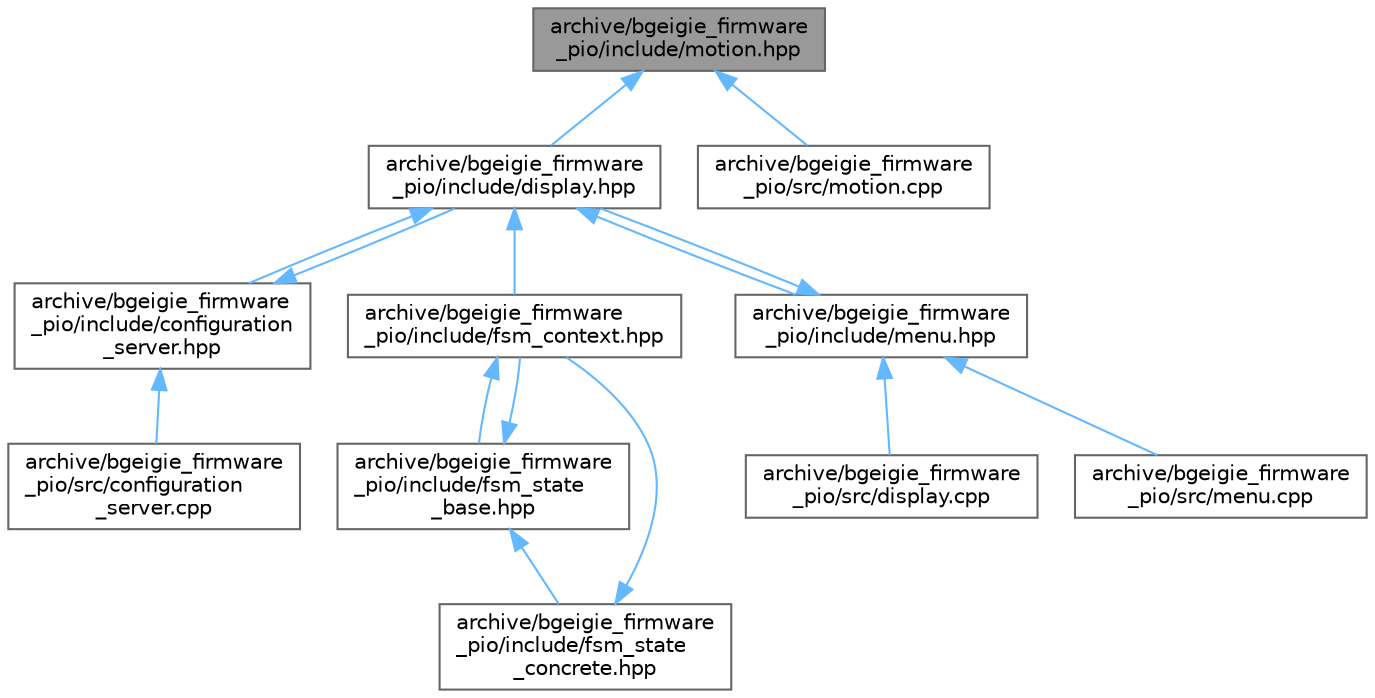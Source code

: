 digraph "archive/bgeigie_firmware_pio/include/motion.hpp"
{
 // LATEX_PDF_SIZE
  bgcolor="transparent";
  edge [fontname=Helvetica,fontsize=10,labelfontname=Helvetica,labelfontsize=10];
  node [fontname=Helvetica,fontsize=10,shape=box,height=0.2,width=0.4];
  Node1 [id="Node000001",label="archive/bgeigie_firmware\l_pio/include/motion.hpp",height=0.2,width=0.4,color="gray40", fillcolor="grey60", style="filled", fontcolor="black",tooltip=" "];
  Node1 -> Node2 [id="edge15_Node000001_Node000002",dir="back",color="steelblue1",style="solid",tooltip=" "];
  Node2 [id="Node000002",label="archive/bgeigie_firmware\l_pio/include/display.hpp",height=0.2,width=0.4,color="grey40", fillcolor="white", style="filled",URL="$include_2display_8hpp.html",tooltip=" "];
  Node2 -> Node3 [id="edge16_Node000002_Node000003",dir="back",color="steelblue1",style="solid",tooltip=" "];
  Node3 [id="Node000003",label="archive/bgeigie_firmware\l_pio/include/configuration\l_server.hpp",height=0.2,width=0.4,color="grey40", fillcolor="white", style="filled",URL="$configuration__server_8hpp.html",tooltip=" "];
  Node3 -> Node2 [id="edge17_Node000003_Node000002",dir="back",color="steelblue1",style="solid",tooltip=" "];
  Node3 -> Node4 [id="edge18_Node000003_Node000004",dir="back",color="steelblue1",style="solid",tooltip=" "];
  Node4 [id="Node000004",label="archive/bgeigie_firmware\l_pio/src/configuration\l_server.cpp",height=0.2,width=0.4,color="grey40", fillcolor="white", style="filled",URL="$archive_2bgeigie__firmware__pio_2src_2configuration__server_8cpp.html",tooltip=" "];
  Node2 -> Node5 [id="edge19_Node000002_Node000005",dir="back",color="steelblue1",style="solid",tooltip=" "];
  Node5 [id="Node000005",label="archive/bgeigie_firmware\l_pio/include/fsm_context.hpp",height=0.2,width=0.4,color="grey40", fillcolor="white", style="filled",URL="$include_2fsm__context_8hpp.html",tooltip=" "];
  Node5 -> Node6 [id="edge20_Node000005_Node000006",dir="back",color="steelblue1",style="solid",tooltip=" "];
  Node6 [id="Node000006",label="archive/bgeigie_firmware\l_pio/include/fsm_state\l_base.hpp",height=0.2,width=0.4,color="grey40", fillcolor="white", style="filled",URL="$include_2fsm__state__base_8hpp.html",tooltip=" "];
  Node6 -> Node5 [id="edge21_Node000006_Node000005",dir="back",color="steelblue1",style="solid",tooltip=" "];
  Node6 -> Node7 [id="edge22_Node000006_Node000007",dir="back",color="steelblue1",style="solid",tooltip=" "];
  Node7 [id="Node000007",label="archive/bgeigie_firmware\l_pio/include/fsm_state\l_concrete.hpp",height=0.2,width=0.4,color="grey40", fillcolor="white", style="filled",URL="$include_2fsm__state__concrete_8hpp.html",tooltip=" "];
  Node7 -> Node5 [id="edge23_Node000007_Node000005",dir="back",color="steelblue1",style="solid",tooltip=" "];
  Node2 -> Node8 [id="edge24_Node000002_Node000008",dir="back",color="steelblue1",style="solid",tooltip=" "];
  Node8 [id="Node000008",label="archive/bgeigie_firmware\l_pio/include/menu.hpp",height=0.2,width=0.4,color="grey40", fillcolor="white", style="filled",URL="$menu_8hpp.html",tooltip=" "];
  Node8 -> Node2 [id="edge25_Node000008_Node000002",dir="back",color="steelblue1",style="solid",tooltip=" "];
  Node8 -> Node9 [id="edge26_Node000008_Node000009",dir="back",color="steelblue1",style="solid",tooltip=" "];
  Node9 [id="Node000009",label="archive/bgeigie_firmware\l_pio/src/display.cpp",height=0.2,width=0.4,color="grey40", fillcolor="white", style="filled",URL="$display_8cpp.html",tooltip=" "];
  Node8 -> Node10 [id="edge27_Node000008_Node000010",dir="back",color="steelblue1",style="solid",tooltip=" "];
  Node10 [id="Node000010",label="archive/bgeigie_firmware\l_pio/src/menu.cpp",height=0.2,width=0.4,color="grey40", fillcolor="white", style="filled",URL="$menu_8cpp.html",tooltip=" "];
  Node1 -> Node11 [id="edge28_Node000001_Node000011",dir="back",color="steelblue1",style="solid",tooltip=" "];
  Node11 [id="Node000011",label="archive/bgeigie_firmware\l_pio/src/motion.cpp",height=0.2,width=0.4,color="grey40", fillcolor="white", style="filled",URL="$motion_8cpp.html",tooltip=" "];
}

